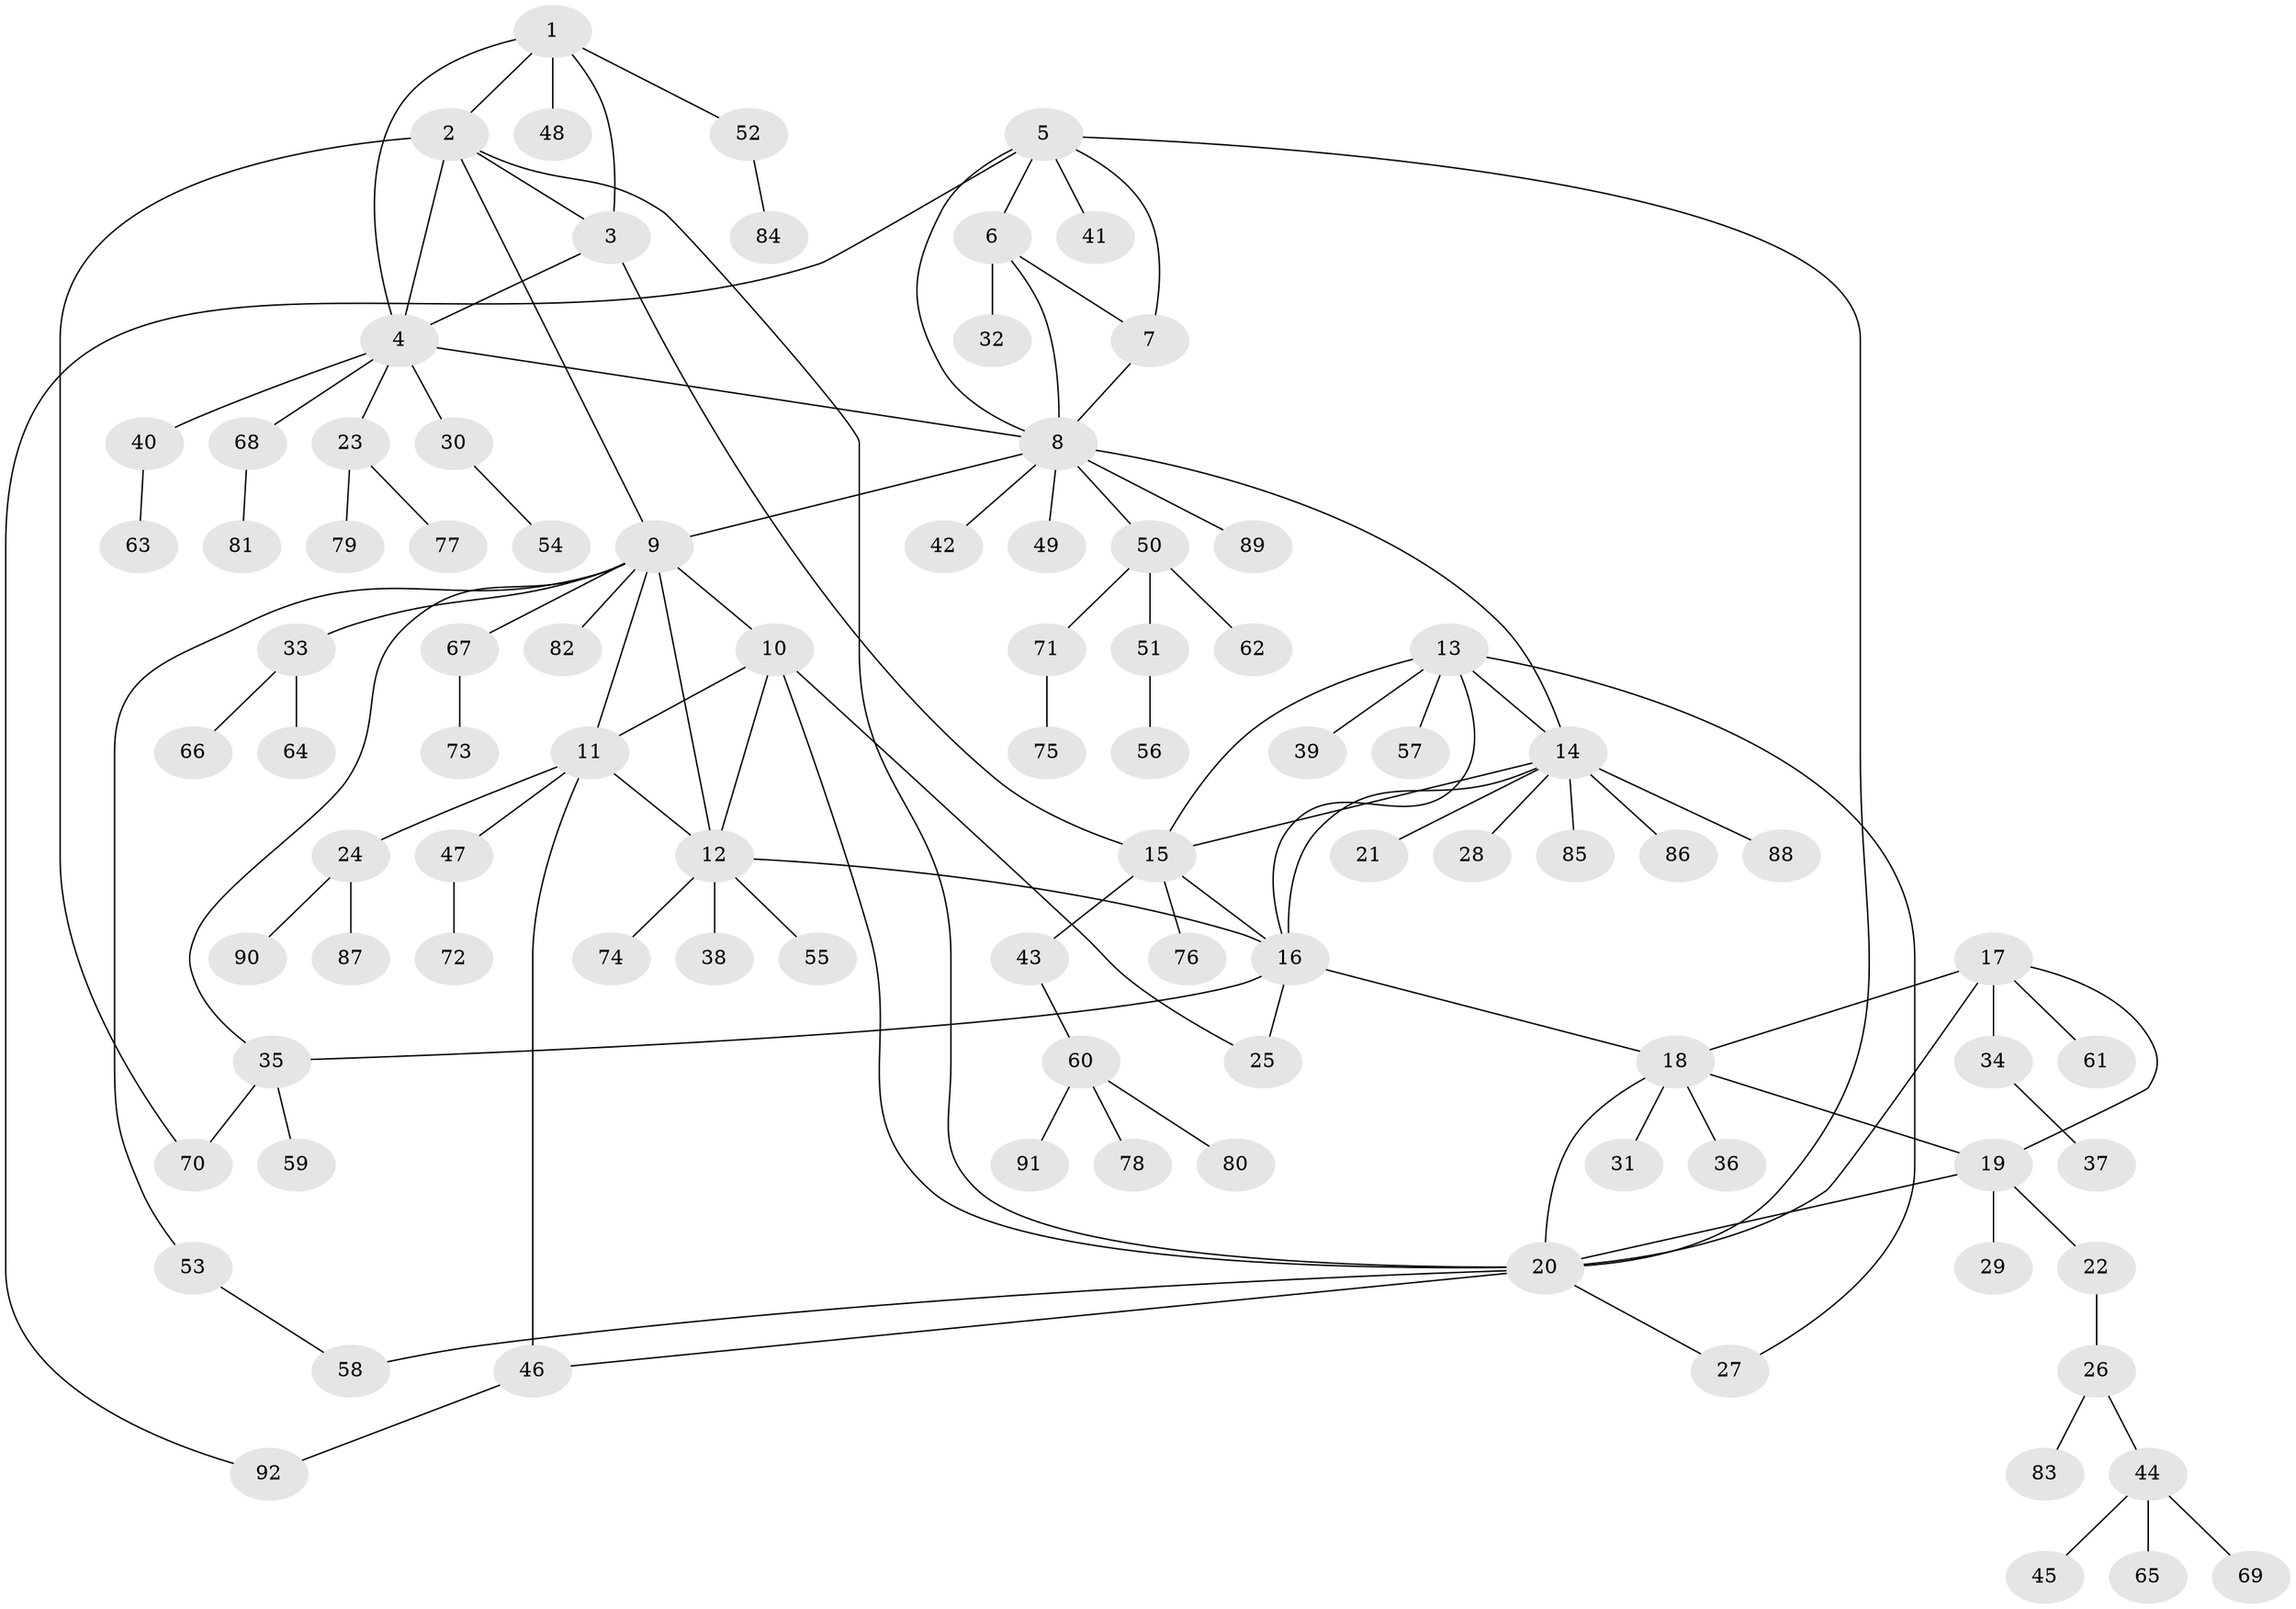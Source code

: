 // coarse degree distribution, {5: 0.078125, 14: 0.015625, 4: 0.015625, 9: 0.015625, 8: 0.046875, 7: 0.046875, 6: 0.015625, 3: 0.09375, 1: 0.546875, 2: 0.125}
// Generated by graph-tools (version 1.1) at 2025/52/02/27/25 19:52:20]
// undirected, 92 vertices, 119 edges
graph export_dot {
graph [start="1"]
  node [color=gray90,style=filled];
  1;
  2;
  3;
  4;
  5;
  6;
  7;
  8;
  9;
  10;
  11;
  12;
  13;
  14;
  15;
  16;
  17;
  18;
  19;
  20;
  21;
  22;
  23;
  24;
  25;
  26;
  27;
  28;
  29;
  30;
  31;
  32;
  33;
  34;
  35;
  36;
  37;
  38;
  39;
  40;
  41;
  42;
  43;
  44;
  45;
  46;
  47;
  48;
  49;
  50;
  51;
  52;
  53;
  54;
  55;
  56;
  57;
  58;
  59;
  60;
  61;
  62;
  63;
  64;
  65;
  66;
  67;
  68;
  69;
  70;
  71;
  72;
  73;
  74;
  75;
  76;
  77;
  78;
  79;
  80;
  81;
  82;
  83;
  84;
  85;
  86;
  87;
  88;
  89;
  90;
  91;
  92;
  1 -- 2;
  1 -- 3;
  1 -- 4;
  1 -- 48;
  1 -- 52;
  2 -- 3;
  2 -- 4;
  2 -- 9;
  2 -- 20;
  2 -- 70;
  3 -- 4;
  3 -- 15;
  4 -- 8;
  4 -- 23;
  4 -- 30;
  4 -- 40;
  4 -- 68;
  5 -- 6;
  5 -- 7;
  5 -- 8;
  5 -- 20;
  5 -- 41;
  5 -- 92;
  6 -- 7;
  6 -- 8;
  6 -- 32;
  7 -- 8;
  8 -- 9;
  8 -- 14;
  8 -- 42;
  8 -- 49;
  8 -- 50;
  8 -- 89;
  9 -- 10;
  9 -- 11;
  9 -- 12;
  9 -- 33;
  9 -- 35;
  9 -- 53;
  9 -- 67;
  9 -- 82;
  10 -- 11;
  10 -- 12;
  10 -- 20;
  10 -- 25;
  11 -- 12;
  11 -- 24;
  11 -- 46;
  11 -- 47;
  12 -- 16;
  12 -- 38;
  12 -- 55;
  12 -- 74;
  13 -- 14;
  13 -- 15;
  13 -- 16;
  13 -- 27;
  13 -- 39;
  13 -- 57;
  14 -- 15;
  14 -- 16;
  14 -- 21;
  14 -- 28;
  14 -- 85;
  14 -- 86;
  14 -- 88;
  15 -- 16;
  15 -- 43;
  15 -- 76;
  16 -- 18;
  16 -- 25;
  16 -- 35;
  17 -- 18;
  17 -- 19;
  17 -- 20;
  17 -- 34;
  17 -- 61;
  18 -- 19;
  18 -- 20;
  18 -- 31;
  18 -- 36;
  19 -- 20;
  19 -- 22;
  19 -- 29;
  20 -- 27;
  20 -- 46;
  20 -- 58;
  22 -- 26;
  23 -- 77;
  23 -- 79;
  24 -- 87;
  24 -- 90;
  26 -- 44;
  26 -- 83;
  30 -- 54;
  33 -- 64;
  33 -- 66;
  34 -- 37;
  35 -- 59;
  35 -- 70;
  40 -- 63;
  43 -- 60;
  44 -- 45;
  44 -- 65;
  44 -- 69;
  46 -- 92;
  47 -- 72;
  50 -- 51;
  50 -- 62;
  50 -- 71;
  51 -- 56;
  52 -- 84;
  53 -- 58;
  60 -- 78;
  60 -- 80;
  60 -- 91;
  67 -- 73;
  68 -- 81;
  71 -- 75;
}
